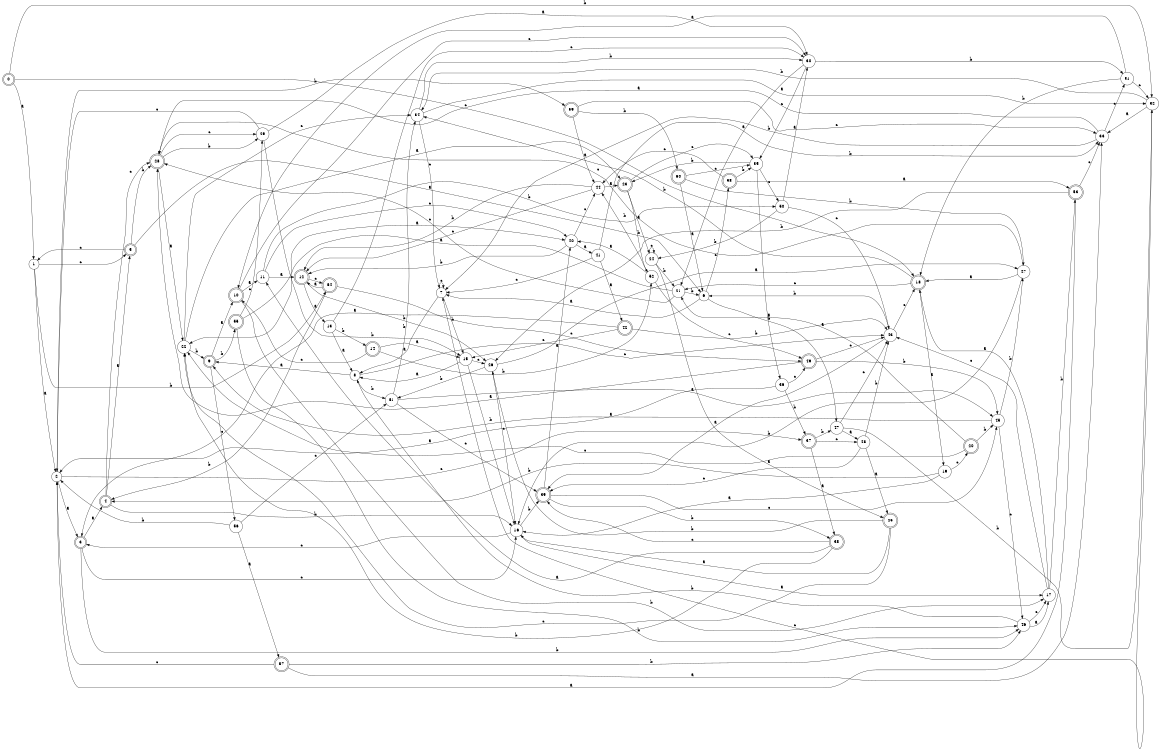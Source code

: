 digraph n49_5 {
__start0 [label="" shape="none"];

rankdir=LR;
size="8,5";

s0 [style="rounded,filled", color="black", fillcolor="white" shape="doublecircle", label="0"];
s1 [style="filled", color="black", fillcolor="white" shape="circle", label="1"];
s2 [style="filled", color="black", fillcolor="white" shape="circle", label="2"];
s3 [style="rounded,filled", color="black", fillcolor="white" shape="doublecircle", label="3"];
s4 [style="rounded,filled", color="black", fillcolor="white" shape="doublecircle", label="4"];
s5 [style="rounded,filled", color="black", fillcolor="white" shape="doublecircle", label="5"];
s6 [style="filled", color="black", fillcolor="white" shape="circle", label="6"];
s7 [style="filled", color="black", fillcolor="white" shape="circle", label="7"];
s8 [style="filled", color="black", fillcolor="white" shape="circle", label="8"];
s9 [style="rounded,filled", color="black", fillcolor="white" shape="doublecircle", label="9"];
s10 [style="rounded,filled", color="black", fillcolor="white" shape="doublecircle", label="10"];
s11 [style="filled", color="black", fillcolor="white" shape="circle", label="11"];
s12 [style="rounded,filled", color="black", fillcolor="white" shape="doublecircle", label="12"];
s13 [style="filled", color="black", fillcolor="white" shape="circle", label="13"];
s14 [style="rounded,filled", color="black", fillcolor="white" shape="doublecircle", label="14"];
s15 [style="filled", color="black", fillcolor="white" shape="circle", label="15"];
s16 [style="filled", color="black", fillcolor="white" shape="circle", label="16"];
s17 [style="filled", color="black", fillcolor="white" shape="circle", label="17"];
s18 [style="rounded,filled", color="black", fillcolor="white" shape="doublecircle", label="18"];
s19 [style="filled", color="black", fillcolor="white" shape="circle", label="19"];
s20 [style="rounded,filled", color="black", fillcolor="white" shape="doublecircle", label="20"];
s21 [style="filled", color="black", fillcolor="white" shape="circle", label="21"];
s22 [style="filled", color="black", fillcolor="white" shape="circle", label="22"];
s23 [style="rounded,filled", color="black", fillcolor="white" shape="doublecircle", label="23"];
s24 [style="filled", color="black", fillcolor="white" shape="circle", label="24"];
s25 [style="rounded,filled", color="black", fillcolor="white" shape="doublecircle", label="25"];
s26 [style="filled", color="black", fillcolor="white" shape="circle", label="26"];
s27 [style="filled", color="black", fillcolor="white" shape="circle", label="27"];
s28 [style="rounded,filled", color="black", fillcolor="white" shape="doublecircle", label="28"];
s29 [style="filled", color="black", fillcolor="white" shape="circle", label="29"];
s30 [style="filled", color="black", fillcolor="white" shape="circle", label="30"];
s31 [style="filled", color="black", fillcolor="white" shape="circle", label="31"];
s32 [style="filled", color="black", fillcolor="white" shape="circle", label="32"];
s33 [style="filled", color="black", fillcolor="white" shape="circle", label="33"];
s34 [style="filled", color="black", fillcolor="white" shape="circle", label="34"];
s35 [style="filled", color="black", fillcolor="white" shape="circle", label="35"];
s36 [style="filled", color="black", fillcolor="white" shape="circle", label="36"];
s37 [style="rounded,filled", color="black", fillcolor="white" shape="doublecircle", label="37"];
s38 [style="rounded,filled", color="black", fillcolor="white" shape="doublecircle", label="38"];
s39 [style="rounded,filled", color="black", fillcolor="white" shape="doublecircle", label="39"];
s40 [style="filled", color="black", fillcolor="white" shape="circle", label="40"];
s41 [style="filled", color="black", fillcolor="white" shape="circle", label="41"];
s42 [style="rounded,filled", color="black", fillcolor="white" shape="doublecircle", label="42"];
s43 [style="filled", color="black", fillcolor="white" shape="circle", label="43"];
s44 [style="filled", color="black", fillcolor="white" shape="circle", label="44"];
s45 [style="filled", color="black", fillcolor="white" shape="circle", label="45"];
s46 [style="filled", color="black", fillcolor="white" shape="circle", label="46"];
s47 [style="filled", color="black", fillcolor="white" shape="circle", label="47"];
s48 [style="filled", color="black", fillcolor="white" shape="circle", label="48"];
s49 [style="rounded,filled", color="black", fillcolor="white" shape="doublecircle", label="49"];
s50 [style="filled", color="black", fillcolor="white" shape="circle", label="50"];
s51 [style="filled", color="black", fillcolor="white" shape="circle", label="51"];
s52 [style="filled", color="black", fillcolor="white" shape="circle", label="52"];
s53 [style="rounded,filled", color="black", fillcolor="white" shape="doublecircle", label="53"];
s54 [style="rounded,filled", color="black", fillcolor="white" shape="doublecircle", label="54"];
s55 [style="rounded,filled", color="black", fillcolor="white" shape="doublecircle", label="55"];
s56 [style="filled", color="black", fillcolor="white" shape="circle", label="56"];
s57 [style="rounded,filled", color="black", fillcolor="white" shape="doublecircle", label="57"];
s58 [style="rounded,filled", color="black", fillcolor="white" shape="doublecircle", label="58"];
s59 [style="rounded,filled", color="black", fillcolor="white" shape="doublecircle", label="59"];
s60 [style="rounded,filled", color="black", fillcolor="white" shape="doublecircle", label="60"];
s0 -> s1 [label="a"];
s0 -> s32 [label="b"];
s0 -> s18 [label="c"];
s1 -> s2 [label="a"];
s1 -> s54 [label="b"];
s1 -> s5 [label="c"];
s2 -> s3 [label="a"];
s2 -> s59 [label="b"];
s2 -> s37 [label="c"];
s3 -> s4 [label="a"];
s3 -> s46 [label="b"];
s3 -> s16 [label="c"];
s4 -> s5 [label="a"];
s4 -> s16 [label="b"];
s4 -> s28 [label="c"];
s5 -> s6 [label="a"];
s5 -> s28 [label="b"];
s5 -> s1 [label="c"];
s6 -> s7 [label="a"];
s6 -> s47 [label="b"];
s6 -> s58 [label="c"];
s7 -> s8 [label="a"];
s7 -> s15 [label="b"];
s7 -> s7 [label="c"];
s8 -> s9 [label="a"];
s8 -> s51 [label="b"];
s8 -> s43 [label="c"];
s9 -> s10 [label="a"];
s9 -> s55 [label="b"];
s9 -> s56 [label="c"];
s10 -> s11 [label="a"];
s10 -> s17 [label="b"];
s10 -> s30 [label="c"];
s11 -> s12 [label="a"];
s11 -> s50 [label="b"];
s11 -> s40 [label="c"];
s12 -> s13 [label="a"];
s12 -> s26 [label="b"];
s12 -> s54 [label="c"];
s13 -> s8 [label="a"];
s13 -> s14 [label="b"];
s13 -> s30 [label="c"];
s14 -> s15 [label="a"];
s14 -> s52 [label="b"];
s14 -> s10 [label="c"];
s15 -> s8 [label="a"];
s15 -> s16 [label="b"];
s15 -> s26 [label="c"];
s16 -> s17 [label="a"];
s16 -> s39 [label="b"];
s16 -> s3 [label="c"];
s17 -> s18 [label="a"];
s17 -> s53 [label="b"];
s17 -> s43 [label="c"];
s18 -> s19 [label="a"];
s18 -> s34 [label="b"];
s18 -> s21 [label="c"];
s19 -> s16 [label="a"];
s19 -> s4 [label="b"];
s19 -> s20 [label="c"];
s20 -> s21 [label="a"];
s20 -> s45 [label="b"];
s20 -> s22 [label="c"];
s21 -> s22 [label="a"];
s21 -> s6 [label="b"];
s21 -> s28 [label="c"];
s22 -> s23 [label="a"];
s22 -> s9 [label="b"];
s22 -> s34 [label="c"];
s23 -> s24 [label="a"];
s23 -> s52 [label="b"];
s23 -> s35 [label="c"];
s24 -> s25 [label="a"];
s24 -> s21 [label="b"];
s24 -> s24 [label="c"];
s25 -> s16 [label="a"];
s25 -> s26 [label="b"];
s25 -> s22 [label="c"];
s26 -> s27 [label="a"];
s26 -> s51 [label="b"];
s26 -> s16 [label="c"];
s27 -> s18 [label="a"];
s27 -> s16 [label="b"];
s27 -> s28 [label="c"];
s28 -> s22 [label="a"];
s28 -> s29 [label="b"];
s28 -> s29 [label="c"];
s29 -> s30 [label="a"];
s29 -> s15 [label="b"];
s29 -> s2 [label="c"];
s30 -> s21 [label="a"];
s30 -> s31 [label="b"];
s30 -> s35 [label="c"];
s31 -> s10 [label="a"];
s31 -> s18 [label="b"];
s31 -> s32 [label="c"];
s32 -> s33 [label="a"];
s32 -> s34 [label="b"];
s32 -> s7 [label="c"];
s33 -> s28 [label="a"];
s33 -> s7 [label="b"];
s33 -> s31 [label="c"];
s34 -> s32 [label="a"];
s34 -> s30 [label="b"];
s34 -> s7 [label="c"];
s35 -> s36 [label="a"];
s35 -> s23 [label="b"];
s35 -> s50 [label="c"];
s36 -> s2 [label="a"];
s36 -> s37 [label="b"];
s36 -> s49 [label="c"];
s37 -> s38 [label="a"];
s37 -> s47 [label="b"];
s37 -> s48 [label="c"];
s38 -> s11 [label="a"];
s38 -> s22 [label="b"];
s38 -> s39 [label="c"];
s39 -> s40 [label="a"];
s39 -> s38 [label="b"];
s39 -> s45 [label="c"];
s40 -> s41 [label="a"];
s40 -> s12 [label="b"];
s40 -> s44 [label="c"];
s41 -> s42 [label="a"];
s41 -> s33 [label="b"];
s41 -> s7 [label="c"];
s42 -> s3 [label="a"];
s42 -> s43 [label="b"];
s42 -> s15 [label="c"];
s43 -> s39 [label="a"];
s43 -> s6 [label="b"];
s43 -> s18 [label="c"];
s44 -> s23 [label="a"];
s44 -> s12 [label="b"];
s44 -> s12 [label="c"];
s45 -> s9 [label="a"];
s45 -> s27 [label="b"];
s45 -> s46 [label="c"];
s46 -> s17 [label="a"];
s46 -> s8 [label="b"];
s46 -> s17 [label="c"];
s47 -> s48 [label="a"];
s47 -> s32 [label="b"];
s47 -> s43 [label="c"];
s48 -> s25 [label="a"];
s48 -> s43 [label="b"];
s48 -> s39 [label="c"];
s49 -> s28 [label="a"];
s49 -> s45 [label="b"];
s49 -> s43 [label="c"];
s50 -> s30 [label="a"];
s50 -> s24 [label="b"];
s50 -> s43 [label="c"];
s51 -> s45 [label="a"];
s51 -> s34 [label="b"];
s51 -> s39 [label="c"];
s52 -> s40 [label="a"];
s52 -> s44 [label="b"];
s52 -> s49 [label="c"];
s53 -> s2 [label="a"];
s53 -> s26 [label="b"];
s53 -> s33 [label="c"];
s54 -> s12 [label="a"];
s54 -> s4 [label="b"];
s54 -> s49 [label="c"];
s55 -> s40 [label="a"];
s55 -> s46 [label="b"];
s55 -> s29 [label="c"];
s56 -> s57 [label="a"];
s56 -> s2 [label="b"];
s56 -> s51 [label="c"];
s57 -> s33 [label="a"];
s57 -> s46 [label="b"];
s57 -> s2 [label="c"];
s58 -> s53 [label="a"];
s58 -> s35 [label="b"];
s58 -> s44 [label="c"];
s59 -> s44 [label="a"];
s59 -> s60 [label="b"];
s59 -> s33 [label="c"];
s60 -> s6 [label="a"];
s60 -> s27 [label="b"];
s60 -> s35 [label="c"];

}